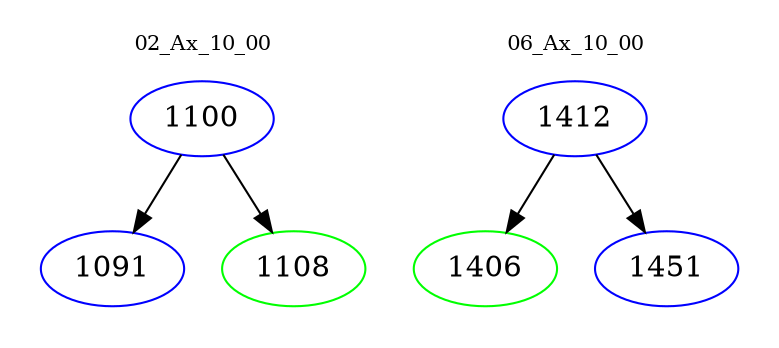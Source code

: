 digraph{
subgraph cluster_0 {
color = white
label = "02_Ax_10_00";
fontsize=10;
T0_1100 [label="1100", color="blue"]
T0_1100 -> T0_1091 [color="black"]
T0_1091 [label="1091", color="blue"]
T0_1100 -> T0_1108 [color="black"]
T0_1108 [label="1108", color="green"]
}
subgraph cluster_1 {
color = white
label = "06_Ax_10_00";
fontsize=10;
T1_1412 [label="1412", color="blue"]
T1_1412 -> T1_1406 [color="black"]
T1_1406 [label="1406", color="green"]
T1_1412 -> T1_1451 [color="black"]
T1_1451 [label="1451", color="blue"]
}
}
